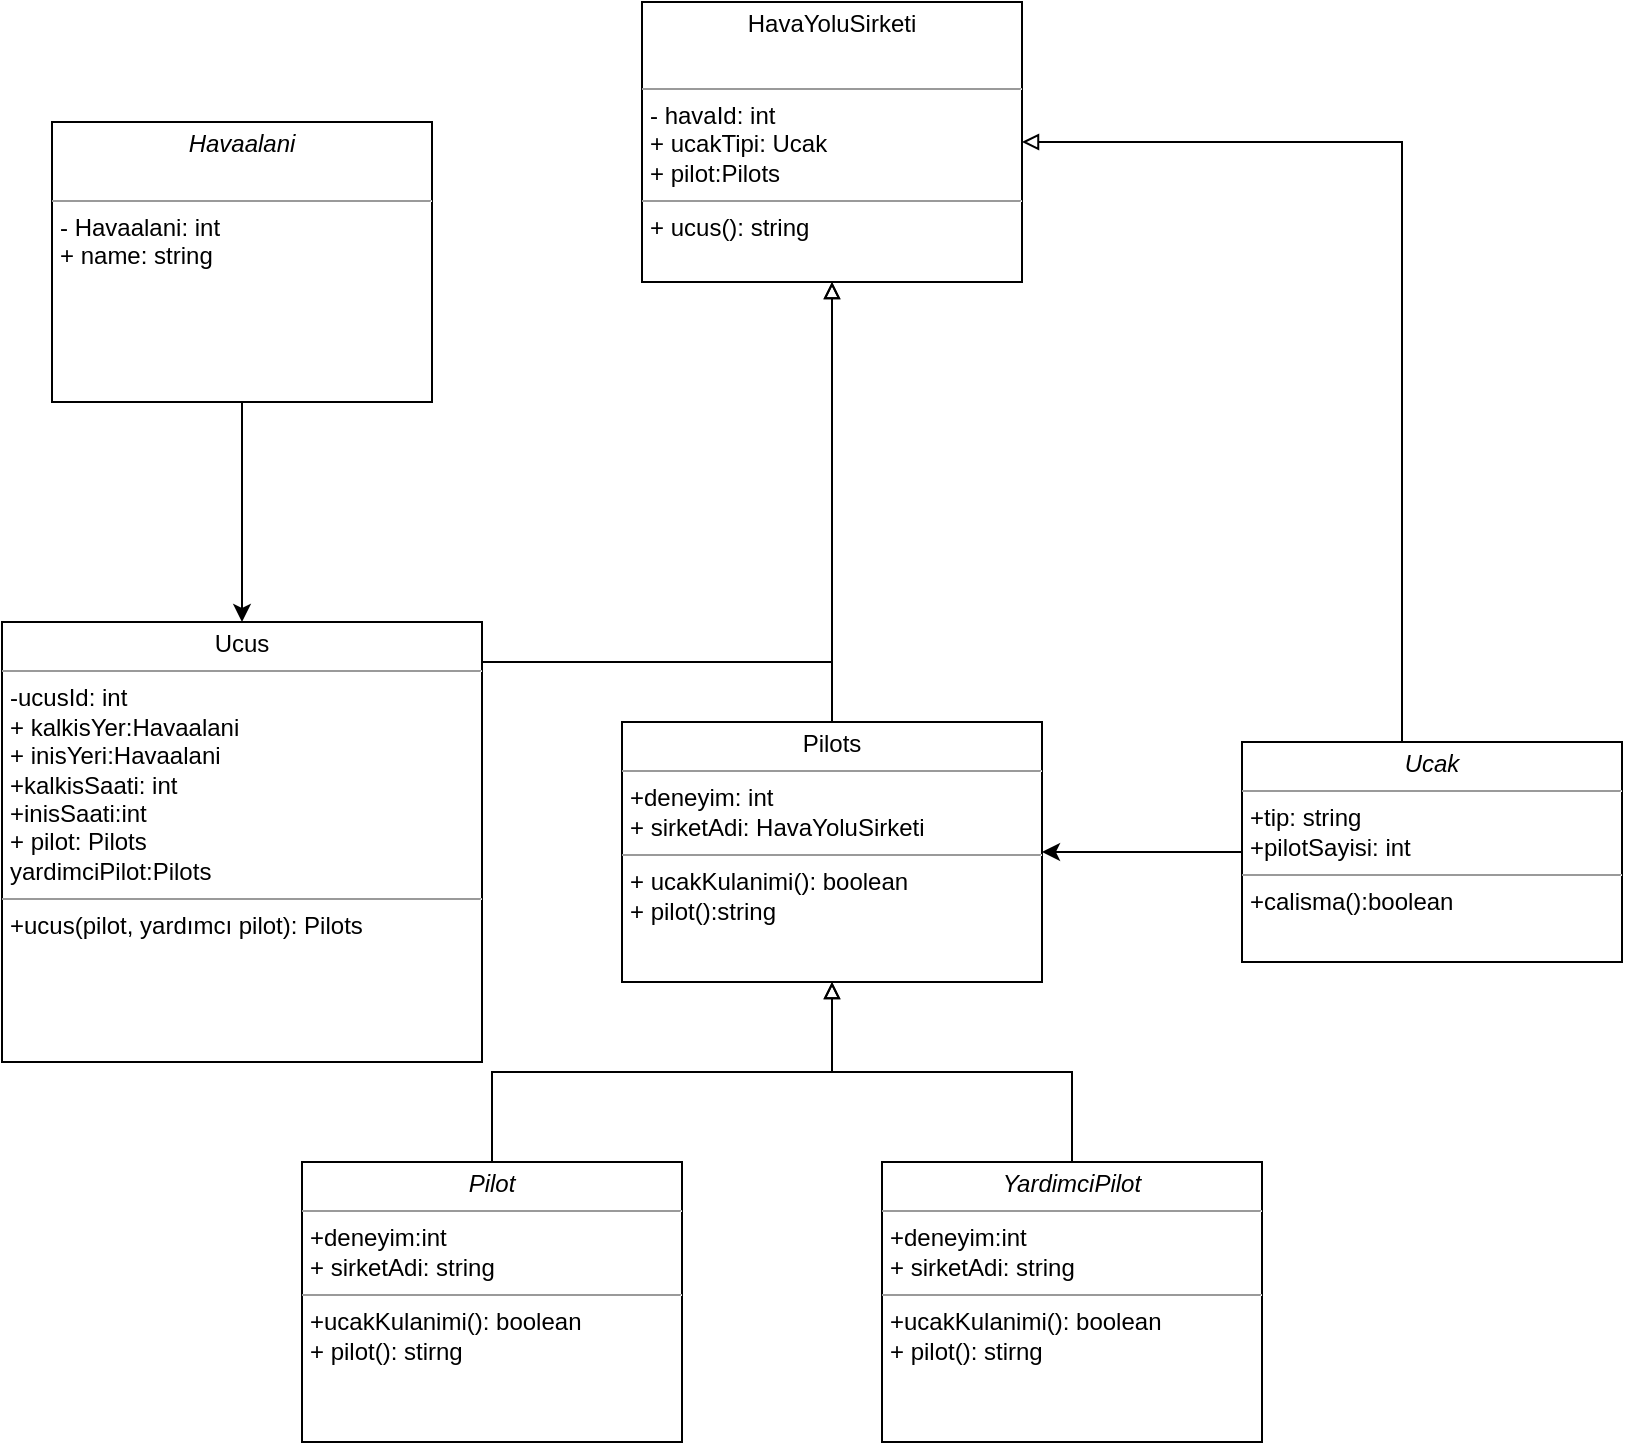 <mxfile version="21.7.4" type="github">
  <diagram name="Sayfa -1" id="fp76JPy1v5nRKyki1zY_">
    <mxGraphModel dx="1050" dy="542" grid="1" gridSize="10" guides="1" tooltips="1" connect="1" arrows="1" fold="1" page="1" pageScale="1" pageWidth="827" pageHeight="1169" math="0" shadow="0">
      <root>
        <mxCell id="0" />
        <mxCell id="1" parent="0" />
        <mxCell id="oGCHZS53xQCC1AnMaqjK-10" style="edgeStyle=orthogonalEdgeStyle;rounded=0;orthogonalLoop=1;jettySize=auto;html=1;entryX=0.5;entryY=1;entryDx=0;entryDy=0;endArrow=block;endFill=0;" edge="1" parent="1" source="oGCHZS53xQCC1AnMaqjK-2" target="oGCHZS53xQCC1AnMaqjK-6">
          <mxGeometry relative="1" as="geometry" />
        </mxCell>
        <mxCell id="oGCHZS53xQCC1AnMaqjK-2" value="&lt;p style=&quot;margin:0px;margin-top:4px;text-align:center;&quot;&gt;Pilots&lt;/p&gt;&lt;hr size=&quot;1&quot;&gt;&lt;p style=&quot;margin:0px;margin-left:4px;&quot;&gt;+deneyim: int&lt;/p&gt;&lt;p style=&quot;margin:0px;margin-left:4px;&quot;&gt;+ sirketAdi: HavaYoluSirketi&lt;/p&gt;&lt;hr size=&quot;1&quot;&gt;&lt;p style=&quot;margin:0px;margin-left:4px;&quot;&gt;+ ucakKulanimi(): boolean&lt;/p&gt;&lt;p style=&quot;margin:0px;margin-left:4px;&quot;&gt;+ pilot():string&lt;/p&gt;" style="verticalAlign=top;align=left;overflow=fill;fontSize=12;fontFamily=Helvetica;html=1;whiteSpace=wrap;" vertex="1" parent="1">
          <mxGeometry x="340" y="390" width="210" height="130" as="geometry" />
        </mxCell>
        <mxCell id="oGCHZS53xQCC1AnMaqjK-14" style="edgeStyle=orthogonalEdgeStyle;rounded=0;orthogonalLoop=1;jettySize=auto;html=1;entryX=0.5;entryY=1;entryDx=0;entryDy=0;endArrow=block;endFill=0;" edge="1" parent="1" source="oGCHZS53xQCC1AnMaqjK-3" target="oGCHZS53xQCC1AnMaqjK-2">
          <mxGeometry relative="1" as="geometry" />
        </mxCell>
        <mxCell id="oGCHZS53xQCC1AnMaqjK-3" value="&lt;p style=&quot;margin:0px;margin-top:4px;text-align:center;&quot;&gt;&lt;i&gt;Pilot&lt;/i&gt;&lt;/p&gt;&lt;hr size=&quot;1&quot;&gt;&lt;p style=&quot;margin:0px;margin-left:4px;&quot;&gt;+deneyim:int&lt;/p&gt;&lt;p style=&quot;margin:0px;margin-left:4px;&quot;&gt;+ sirketAdi: string&lt;/p&gt;&lt;hr size=&quot;1&quot;&gt;&lt;p style=&quot;margin:0px;margin-left:4px;&quot;&gt;+ucakKulanimi(): boolean&lt;/p&gt;&lt;p style=&quot;margin:0px;margin-left:4px;&quot;&gt;+ pilot(): stirng&lt;/p&gt;" style="verticalAlign=top;align=left;overflow=fill;fontSize=12;fontFamily=Helvetica;html=1;whiteSpace=wrap;" vertex="1" parent="1">
          <mxGeometry x="180" y="610" width="190" height="140" as="geometry" />
        </mxCell>
        <mxCell id="oGCHZS53xQCC1AnMaqjK-12" style="edgeStyle=orthogonalEdgeStyle;rounded=0;orthogonalLoop=1;jettySize=auto;html=1;entryX=1;entryY=0.5;entryDx=0;entryDy=0;endArrow=block;endFill=0;" edge="1" parent="1" source="oGCHZS53xQCC1AnMaqjK-4" target="oGCHZS53xQCC1AnMaqjK-6">
          <mxGeometry relative="1" as="geometry">
            <Array as="points">
              <mxPoint x="730" y="100" />
            </Array>
          </mxGeometry>
        </mxCell>
        <mxCell id="oGCHZS53xQCC1AnMaqjK-13" style="edgeStyle=orthogonalEdgeStyle;rounded=0;orthogonalLoop=1;jettySize=auto;html=1;" edge="1" parent="1" source="oGCHZS53xQCC1AnMaqjK-4" target="oGCHZS53xQCC1AnMaqjK-2">
          <mxGeometry relative="1" as="geometry" />
        </mxCell>
        <mxCell id="oGCHZS53xQCC1AnMaqjK-4" value="&lt;p style=&quot;margin:0px;margin-top:4px;text-align:center;&quot;&gt;&lt;i&gt;Ucak&lt;/i&gt;&lt;br&gt;&lt;/p&gt;&lt;hr size=&quot;1&quot;&gt;&lt;p style=&quot;margin:0px;margin-left:4px;&quot;&gt;+tip: string&lt;br&gt;+pilotSayisi: int&lt;/p&gt;&lt;hr size=&quot;1&quot;&gt;&lt;p style=&quot;margin:0px;margin-left:4px;&quot;&gt;+calisma():boolean&lt;/p&gt;" style="verticalAlign=top;align=left;overflow=fill;fontSize=12;fontFamily=Helvetica;html=1;whiteSpace=wrap;" vertex="1" parent="1">
          <mxGeometry x="650" y="400" width="190" height="110" as="geometry" />
        </mxCell>
        <mxCell id="oGCHZS53xQCC1AnMaqjK-9" style="edgeStyle=orthogonalEdgeStyle;rounded=0;orthogonalLoop=1;jettySize=auto;html=1;entryX=0.5;entryY=0;entryDx=0;entryDy=0;" edge="1" parent="1" source="oGCHZS53xQCC1AnMaqjK-5" target="oGCHZS53xQCC1AnMaqjK-7">
          <mxGeometry relative="1" as="geometry" />
        </mxCell>
        <mxCell id="oGCHZS53xQCC1AnMaqjK-5" value="&lt;p style=&quot;margin:0px;margin-top:4px;text-align:center;&quot;&gt;&lt;i&gt;Havaalani&lt;/i&gt;&lt;br&gt;&lt;br&gt;&lt;/p&gt;&lt;hr size=&quot;1&quot;&gt;&lt;p style=&quot;margin:0px;margin-left:4px;&quot;&gt;- Havaalani: int&lt;br&gt;+ name: string&lt;/p&gt;&lt;p style=&quot;margin:0px;margin-left:4px;&quot;&gt;&lt;br&gt;&lt;/p&gt;" style="verticalAlign=top;align=left;overflow=fill;fontSize=12;fontFamily=Helvetica;html=1;whiteSpace=wrap;" vertex="1" parent="1">
          <mxGeometry x="55" y="90" width="190" height="140" as="geometry" />
        </mxCell>
        <mxCell id="oGCHZS53xQCC1AnMaqjK-6" value="&lt;p style=&quot;margin:0px;margin-top:4px;text-align:center;&quot;&gt;HavaYoluSirketi&lt;/p&gt;&lt;p style=&quot;margin:0px;margin-top:4px;text-align:center;&quot;&gt;&lt;br&gt;&lt;/p&gt;&lt;hr size=&quot;1&quot;&gt;&lt;p style=&quot;margin:0px;margin-left:4px;&quot;&gt;- havaId: int&lt;/p&gt;&lt;p style=&quot;margin:0px;margin-left:4px;&quot;&gt;+ ucakTipi: Ucak&lt;/p&gt;&lt;p style=&quot;margin:0px;margin-left:4px;&quot;&gt;+ pilot:Pilots&lt;/p&gt;&lt;hr size=&quot;1&quot;&gt;&lt;p style=&quot;margin:0px;margin-left:4px;&quot;&gt;+ ucus(): string&lt;br&gt;&lt;br&gt;&lt;/p&gt;" style="verticalAlign=top;align=left;overflow=fill;fontSize=12;fontFamily=Helvetica;html=1;whiteSpace=wrap;" vertex="1" parent="1">
          <mxGeometry x="350" y="30" width="190" height="140" as="geometry" />
        </mxCell>
        <mxCell id="oGCHZS53xQCC1AnMaqjK-11" style="edgeStyle=orthogonalEdgeStyle;rounded=0;orthogonalLoop=1;jettySize=auto;html=1;entryX=0.5;entryY=1;entryDx=0;entryDy=0;endArrow=block;endFill=0;" edge="1" parent="1" source="oGCHZS53xQCC1AnMaqjK-7" target="oGCHZS53xQCC1AnMaqjK-6">
          <mxGeometry relative="1" as="geometry">
            <Array as="points">
              <mxPoint x="445" y="360" />
            </Array>
          </mxGeometry>
        </mxCell>
        <mxCell id="oGCHZS53xQCC1AnMaqjK-7" value="&lt;p style=&quot;margin:0px;margin-top:4px;text-align:center;&quot;&gt;Ucus&lt;/p&gt;&lt;hr size=&quot;1&quot;&gt;&lt;p style=&quot;border-color: var(--border-color); margin: 0px 0px 0px 4px;&quot;&gt;-ucusId: int&lt;br style=&quot;border-color: var(--border-color);&quot;&gt;+ kalkisYer:Havaalani&lt;/p&gt;&lt;p style=&quot;border-color: var(--border-color); margin: 0px 0px 0px 4px;&quot;&gt;+ inisYeri:Havaalani&lt;/p&gt;&lt;p style=&quot;border-color: var(--border-color); margin: 0px 0px 0px 4px;&quot;&gt;+kalkisSaati: int&lt;/p&gt;&lt;p style=&quot;border-color: var(--border-color); margin: 0px 0px 0px 4px;&quot;&gt;+inisSaati:int&lt;/p&gt;&lt;p style=&quot;border-color: var(--border-color); margin: 0px 0px 0px 4px;&quot;&gt;+ pilot: Pilots&lt;/p&gt;&lt;p style=&quot;margin:0px;margin-left:4px;&quot;&gt;yardimciPilot:Pilots&lt;span style=&quot;background-color: initial;&quot;&gt;&amp;nbsp;&lt;/span&gt;&lt;br&gt;&lt;/p&gt;&lt;hr size=&quot;1&quot;&gt;&lt;p style=&quot;margin:0px;margin-left:4px;&quot;&gt;+ucus(pilot, yardımcı pilot): Pilots&lt;/p&gt;" style="verticalAlign=top;align=left;overflow=fill;fontSize=12;fontFamily=Helvetica;html=1;whiteSpace=wrap;" vertex="1" parent="1">
          <mxGeometry x="30" y="340" width="240" height="220" as="geometry" />
        </mxCell>
        <mxCell id="oGCHZS53xQCC1AnMaqjK-15" style="edgeStyle=orthogonalEdgeStyle;rounded=0;orthogonalLoop=1;jettySize=auto;html=1;entryX=0.5;entryY=1;entryDx=0;entryDy=0;endArrow=block;endFill=0;" edge="1" parent="1" source="oGCHZS53xQCC1AnMaqjK-8" target="oGCHZS53xQCC1AnMaqjK-2">
          <mxGeometry relative="1" as="geometry" />
        </mxCell>
        <mxCell id="oGCHZS53xQCC1AnMaqjK-8" value="&lt;p style=&quot;margin:0px;margin-top:4px;text-align:center;&quot;&gt;&lt;i&gt;YardimciPilot&lt;/i&gt;&lt;/p&gt;&lt;hr size=&quot;1&quot;&gt;&lt;p style=&quot;margin:0px;margin-left:4px;&quot;&gt;+deneyim:int&lt;/p&gt;&lt;p style=&quot;margin:0px;margin-left:4px;&quot;&gt;+ sirketAdi: string&lt;/p&gt;&lt;hr size=&quot;1&quot;&gt;&lt;p style=&quot;margin:0px;margin-left:4px;&quot;&gt;+ucakKulanimi(): boolean&lt;/p&gt;&lt;p style=&quot;margin:0px;margin-left:4px;&quot;&gt;+ pilot(): stirng&lt;/p&gt;" style="verticalAlign=top;align=left;overflow=fill;fontSize=12;fontFamily=Helvetica;html=1;whiteSpace=wrap;" vertex="1" parent="1">
          <mxGeometry x="470" y="610" width="190" height="140" as="geometry" />
        </mxCell>
      </root>
    </mxGraphModel>
  </diagram>
</mxfile>
